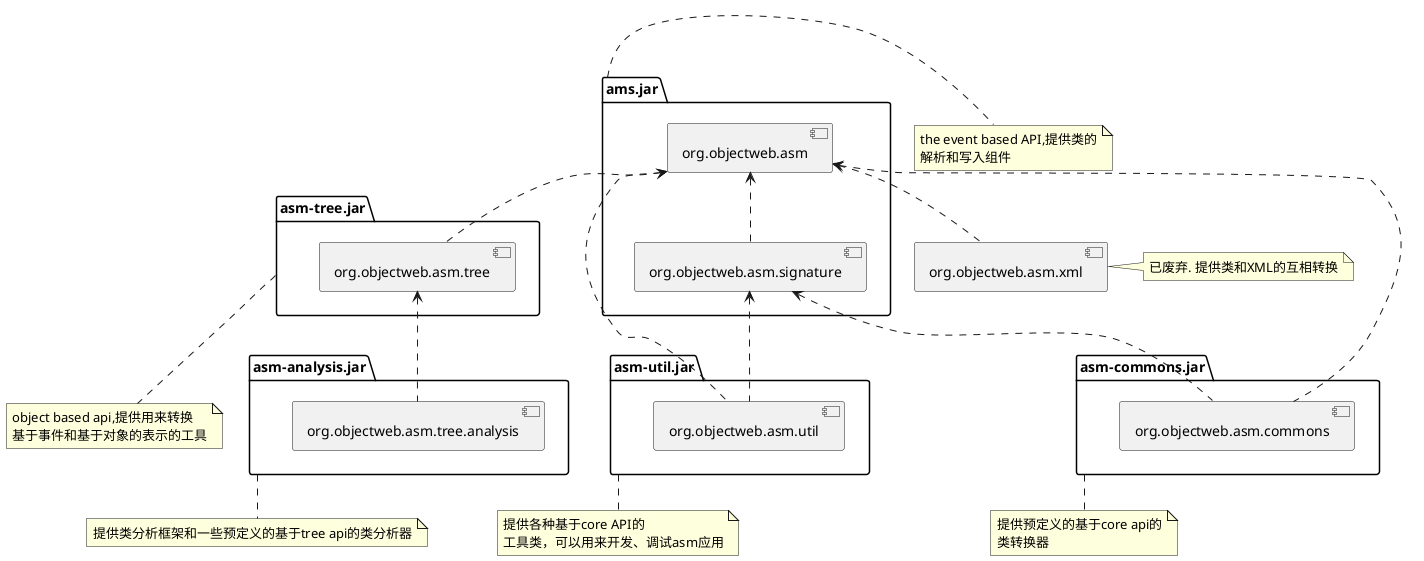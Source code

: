 @startuml

package "ams.jar" as "asm" {
[org.objectweb.asm]
[org.objectweb.asm.signature]
}
note right of asm
the event based API,提供类的
解析和写入组件
end note

package "asm-util.jar" as "util" {
[org.objectweb.asm.util]
}
note bottom of util
提供各种基于core API的
工具类，可以用来开发、调试asm应用
end note

package "asm-commons.jar" as "commons" {
[org.objectweb.asm.commons]
}
note bottom of commons
提供预定义的基于core api的
类转换器
end note

package "asm-tree.jar" as "tree" {
[org.objectweb.asm.tree]
}
note bottom of tree
object based api,提供用来转换
基于事件和基于对象的表示的工具
end note

package "asm-analysis.jar" as "analysis" {
[org.objectweb.asm.tree.analysis]
}
note bottom of analysis
提供类分析框架和一些预定义的基于tree api的类分析器
end note

[org.objectweb.asm] <..  [org.objectweb.asm.signature]
[org.objectweb.asm] <..  [org.objectweb.asm.tree]
[org.objectweb.asm] <..  [org.objectweb.asm.commons]
[org.objectweb.asm.signature] <..  [org.objectweb.asm.commons]
[org.objectweb.asm] <..  [org.objectweb.asm.util]
[org.objectweb.asm.signature] <..  [org.objectweb.asm.util]
[org.objectweb.asm.tree] <..  [org.objectweb.asm.tree.analysis]
[org.objectweb.asm] <..  [org.objectweb.asm.xml]

note left of [org.objectweb.asm.xml]
已废弃. 提供类和XML的互相转换
end note


@enduml